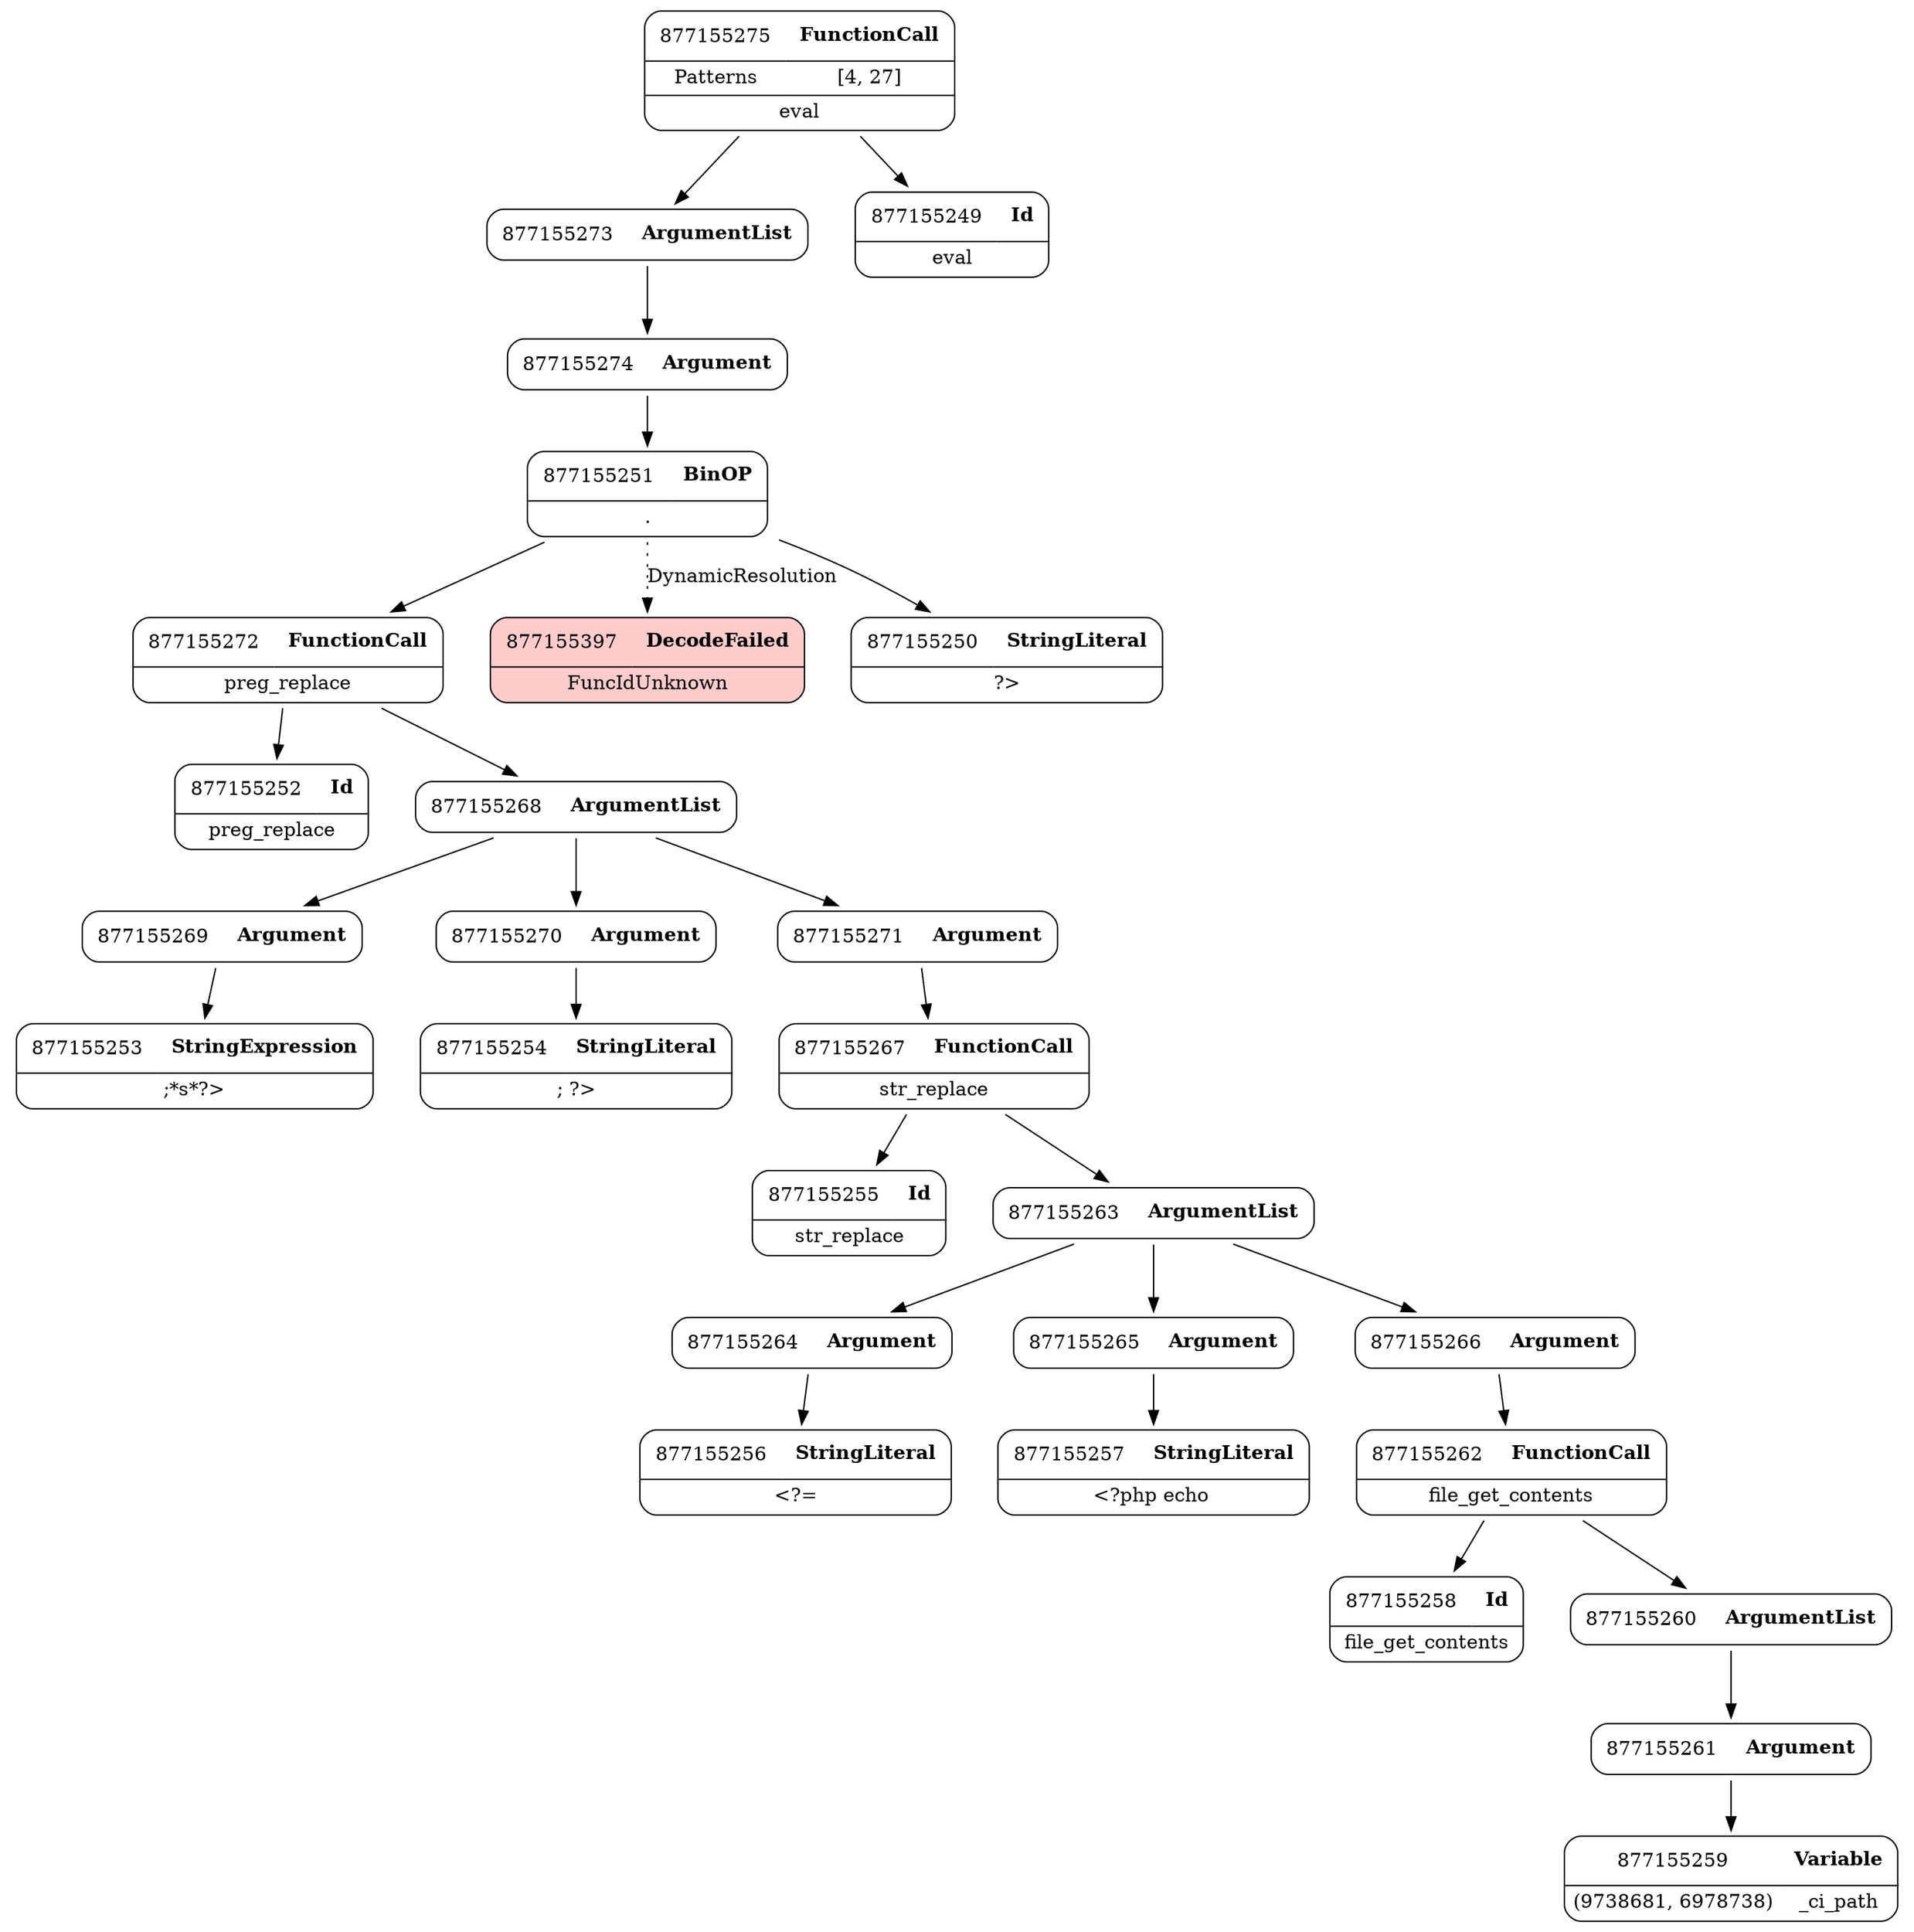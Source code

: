 digraph ast {
node [shape=none];
877155272 [label=<<TABLE border='1' cellspacing='0' cellpadding='10' style='rounded' ><TR><TD border='0'>877155272</TD><TD border='0'><B>FunctionCall</B></TD></TR><HR/><TR><TD border='0' cellpadding='5' colspan='2'>preg_replace</TD></TR></TABLE>>];
877155272 -> 877155252 [weight=2];
877155272 -> 877155268 [weight=2];
877155273 [label=<<TABLE border='1' cellspacing='0' cellpadding='10' style='rounded' ><TR><TD border='0'>877155273</TD><TD border='0'><B>ArgumentList</B></TD></TR></TABLE>>];
877155273 -> 877155274 [weight=2];
877155274 [label=<<TABLE border='1' cellspacing='0' cellpadding='10' style='rounded' ><TR><TD border='0'>877155274</TD><TD border='0'><B>Argument</B></TD></TR></TABLE>>];
877155274 -> 877155251 [weight=2];
877155275 [label=<<TABLE border='1' cellspacing='0' cellpadding='10' style='rounded' ><TR><TD border='0'>877155275</TD><TD border='0'><B>FunctionCall</B></TD></TR><HR/><TR><TD border='0' cellpadding='5'>Patterns</TD><TD border='0' cellpadding='5'>[4, 27]</TD></TR><HR/><TR><TD border='0' cellpadding='5' colspan='2'>eval</TD></TR></TABLE>>];
877155275 -> 877155249 [weight=2];
877155275 -> 877155273 [weight=2];
877155264 [label=<<TABLE border='1' cellspacing='0' cellpadding='10' style='rounded' ><TR><TD border='0'>877155264</TD><TD border='0'><B>Argument</B></TD></TR></TABLE>>];
877155264 -> 877155256 [weight=2];
877155265 [label=<<TABLE border='1' cellspacing='0' cellpadding='10' style='rounded' ><TR><TD border='0'>877155265</TD><TD border='0'><B>Argument</B></TD></TR></TABLE>>];
877155265 -> 877155257 [weight=2];
877155266 [label=<<TABLE border='1' cellspacing='0' cellpadding='10' style='rounded' ><TR><TD border='0'>877155266</TD><TD border='0'><B>Argument</B></TD></TR></TABLE>>];
877155266 -> 877155262 [weight=2];
877155267 [label=<<TABLE border='1' cellspacing='0' cellpadding='10' style='rounded' ><TR><TD border='0'>877155267</TD><TD border='0'><B>FunctionCall</B></TD></TR><HR/><TR><TD border='0' cellpadding='5' colspan='2'>str_replace</TD></TR></TABLE>>];
877155267 -> 877155255 [weight=2];
877155267 -> 877155263 [weight=2];
877155268 [label=<<TABLE border='1' cellspacing='0' cellpadding='10' style='rounded' ><TR><TD border='0'>877155268</TD><TD border='0'><B>ArgumentList</B></TD></TR></TABLE>>];
877155268 -> 877155269 [weight=2];
877155268 -> 877155270 [weight=2];
877155268 -> 877155271 [weight=2];
877155269 [label=<<TABLE border='1' cellspacing='0' cellpadding='10' style='rounded' ><TR><TD border='0'>877155269</TD><TD border='0'><B>Argument</B></TD></TR></TABLE>>];
877155269 -> 877155253 [weight=2];
877155397 [label=<<TABLE border='1' cellspacing='0' cellpadding='10' style='rounded' bgcolor='#FFCCCC' ><TR><TD border='0'>877155397</TD><TD border='0'><B>DecodeFailed</B></TD></TR><HR/><TR><TD border='0' cellpadding='5' colspan='2'>FuncIdUnknown</TD></TR></TABLE>>];
877155270 [label=<<TABLE border='1' cellspacing='0' cellpadding='10' style='rounded' ><TR><TD border='0'>877155270</TD><TD border='0'><B>Argument</B></TD></TR></TABLE>>];
877155270 -> 877155254 [weight=2];
877155271 [label=<<TABLE border='1' cellspacing='0' cellpadding='10' style='rounded' ><TR><TD border='0'>877155271</TD><TD border='0'><B>Argument</B></TD></TR></TABLE>>];
877155271 -> 877155267 [weight=2];
877155256 [label=<<TABLE border='1' cellspacing='0' cellpadding='10' style='rounded' ><TR><TD border='0'>877155256</TD><TD border='0'><B>StringLiteral</B></TD></TR><HR/><TR><TD border='0' cellpadding='5' colspan='2'>&lt;?=</TD></TR></TABLE>>];
877155257 [label=<<TABLE border='1' cellspacing='0' cellpadding='10' style='rounded' ><TR><TD border='0'>877155257</TD><TD border='0'><B>StringLiteral</B></TD></TR><HR/><TR><TD border='0' cellpadding='5' colspan='2'>&lt;?php echo </TD></TR></TABLE>>];
877155258 [label=<<TABLE border='1' cellspacing='0' cellpadding='10' style='rounded' ><TR><TD border='0'>877155258</TD><TD border='0'><B>Id</B></TD></TR><HR/><TR><TD border='0' cellpadding='5' colspan='2'>file_get_contents</TD></TR></TABLE>>];
877155259 [label=<<TABLE border='1' cellspacing='0' cellpadding='10' style='rounded' ><TR><TD border='0'>877155259</TD><TD border='0'><B>Variable</B></TD></TR><HR/><TR><TD border='0' cellpadding='5'>(9738681, 6978738)</TD><TD border='0' cellpadding='5'>_ci_path</TD></TR></TABLE>>];
877155260 [label=<<TABLE border='1' cellspacing='0' cellpadding='10' style='rounded' ><TR><TD border='0'>877155260</TD><TD border='0'><B>ArgumentList</B></TD></TR></TABLE>>];
877155260 -> 877155261 [weight=2];
877155261 [label=<<TABLE border='1' cellspacing='0' cellpadding='10' style='rounded' ><TR><TD border='0'>877155261</TD><TD border='0'><B>Argument</B></TD></TR></TABLE>>];
877155261 -> 877155259 [weight=2];
877155262 [label=<<TABLE border='1' cellspacing='0' cellpadding='10' style='rounded' ><TR><TD border='0'>877155262</TD><TD border='0'><B>FunctionCall</B></TD></TR><HR/><TR><TD border='0' cellpadding='5' colspan='2'>file_get_contents</TD></TR></TABLE>>];
877155262 -> 877155258 [weight=2];
877155262 -> 877155260 [weight=2];
877155263 [label=<<TABLE border='1' cellspacing='0' cellpadding='10' style='rounded' ><TR><TD border='0'>877155263</TD><TD border='0'><B>ArgumentList</B></TD></TR></TABLE>>];
877155263 -> 877155264 [weight=2];
877155263 -> 877155265 [weight=2];
877155263 -> 877155266 [weight=2];
877155249 [label=<<TABLE border='1' cellspacing='0' cellpadding='10' style='rounded' ><TR><TD border='0'>877155249</TD><TD border='0'><B>Id</B></TD></TR><HR/><TR><TD border='0' cellpadding='5' colspan='2'>eval</TD></TR></TABLE>>];
877155250 [label=<<TABLE border='1' cellspacing='0' cellpadding='10' style='rounded' ><TR><TD border='0'>877155250</TD><TD border='0'><B>StringLiteral</B></TD></TR><HR/><TR><TD border='0' cellpadding='5' colspan='2'>?&gt;</TD></TR></TABLE>>];
877155251 [label=<<TABLE border='1' cellspacing='0' cellpadding='10' style='rounded' ><TR><TD border='0'>877155251</TD><TD border='0'><B>BinOP</B></TD></TR><HR/><TR><TD border='0' cellpadding='5' colspan='2'>.</TD></TR></TABLE>>];
877155251 -> 877155250 [weight=2];
877155251 -> 877155272 [weight=2];
877155251 -> 877155397 [style=dotted,label=DynamicResolution];
877155252 [label=<<TABLE border='1' cellspacing='0' cellpadding='10' style='rounded' ><TR><TD border='0'>877155252</TD><TD border='0'><B>Id</B></TD></TR><HR/><TR><TD border='0' cellpadding='5' colspan='2'>preg_replace</TD></TR></TABLE>>];
877155253 [label=<<TABLE border='1' cellspacing='0' cellpadding='10' style='rounded' ><TR><TD border='0'>877155253</TD><TD border='0'><B>StringExpression</B></TD></TR><HR/><TR><TD border='0' cellpadding='5' colspan='2'>;*s*?&gt;</TD></TR></TABLE>>];
877155254 [label=<<TABLE border='1' cellspacing='0' cellpadding='10' style='rounded' ><TR><TD border='0'>877155254</TD><TD border='0'><B>StringLiteral</B></TD></TR><HR/><TR><TD border='0' cellpadding='5' colspan='2'>; ?&gt;</TD></TR></TABLE>>];
877155255 [label=<<TABLE border='1' cellspacing='0' cellpadding='10' style='rounded' ><TR><TD border='0'>877155255</TD><TD border='0'><B>Id</B></TD></TR><HR/><TR><TD border='0' cellpadding='5' colspan='2'>str_replace</TD></TR></TABLE>>];
}
